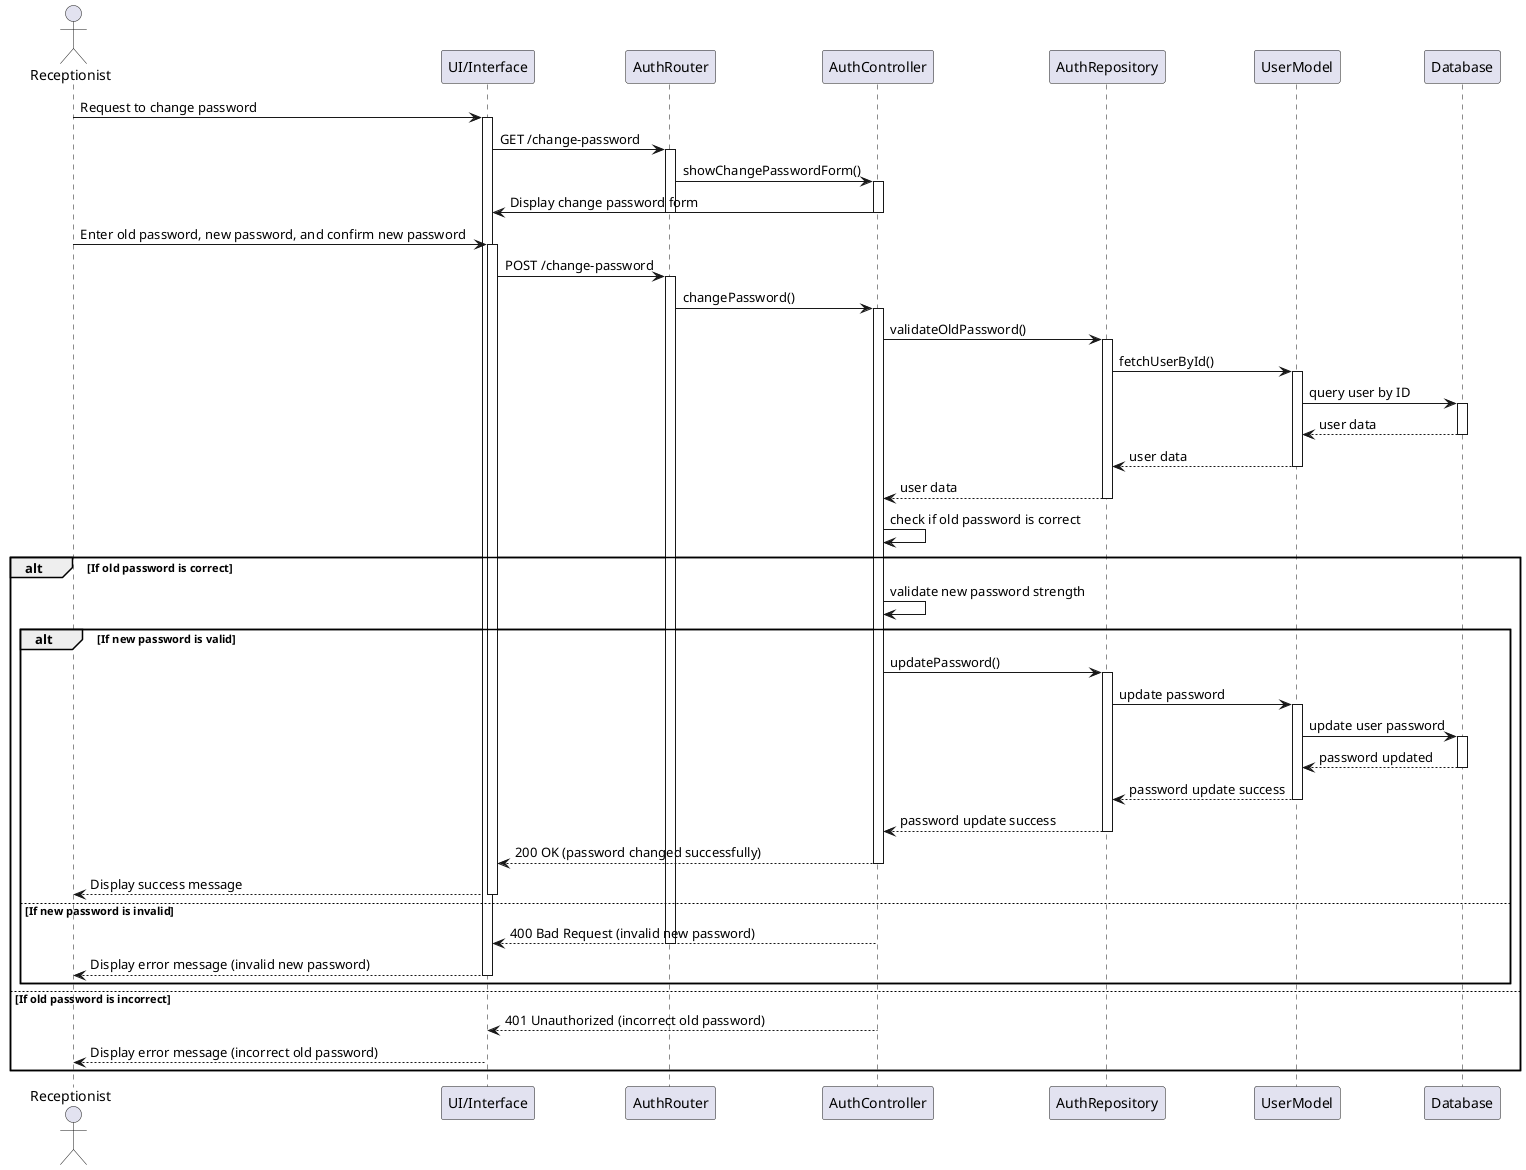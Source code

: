 @startuml
actor Receptionist
participant "UI/Interface" as UI
participant "AuthRouter" as Router
participant "AuthController" as Controller
participant "AuthRepository" as Repository
participant "UserModel" as UserModel
participant "Database" as DB

Receptionist -> UI: Request to change password
activate UI
UI -> Router: GET /change-password
activate Router
Router -> Controller: showChangePasswordForm()
activate Controller
Controller -> UI: Display change password form
deactivate Controller
deactivate Router

Receptionist -> UI: Enter old password, new password, and confirm new password
activate UI
UI -> Router: POST /change-password
activate Router
Router -> Controller: changePassword()
activate Controller
Controller -> Repository: validateOldPassword()
activate Repository

Repository -> UserModel: fetchUserById()
activate UserModel
UserModel -> DB: query user by ID
activate DB
DB --> UserModel: user data
deactivate DB
UserModel --> Repository: user data
deactivate UserModel
Repository --> Controller: user data
deactivate Repository

Controller -> Controller: check if old password is correct
alt If old password is correct
    Controller -> Controller: validate new password strength
    alt If new password is valid
        Controller -> Repository: updatePassword()
        activate Repository
        Repository -> UserModel: update password
        activate UserModel
        UserModel -> DB: update user password
        activate DB
        DB --> UserModel: password updated
        deactivate DB
        UserModel --> Repository: password update success
        deactivate UserModel
        Repository --> Controller: password update success
        deactivate Repository
        Controller --> UI: 200 OK (password changed successfully)
        deactivate Controller
        UI --> Receptionist: Display success message
        deactivate UI
    else If new password is invalid
        Controller --> UI: 400 Bad Request (invalid new password)
        deactivate Controller
        deactivate Router
        UI --> Receptionist: Display error message (invalid new password)
        deactivate UI
    end
else If old password is incorrect
    Controller --> UI: 401 Unauthorized (incorrect old password)
    deactivate Controller
    deactivate Router
    UI --> Receptionist: Display error message (incorrect old password)
    deactivate UI
end
@enduml

